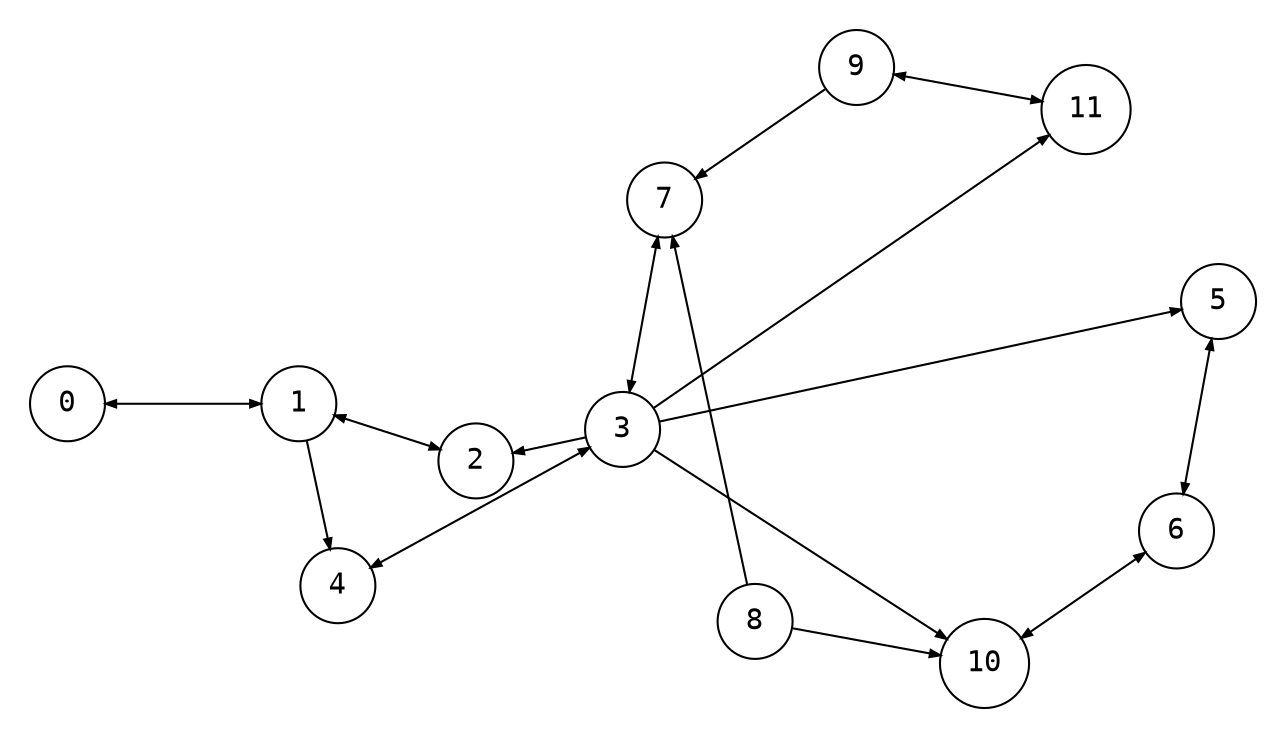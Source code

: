 digraph {
    node [shape=circle, fontname="monospace"];
    edge [arrowsize=0.5, fontname="monospace"];
    layout=circo;
    pad=0.2;

    0 [label="0"];
    1 [label="1"];
    2 [label="2"];
    3 [label="3"];
    4 [label="4"];
    5 [label="5"];
    6 [label="6"];
    7 [label="7"];
    8 [label="8"];
    9 [label="9"];
    10 [label="10"];
    11 [label="11"];

    0 -> {1} [dir=both];
    1 -> {2} [dir=both];
    1 -> {4};
    3 -> {4, 7} [dir=both];
    3 -> {2, 5, 10, 11};
    5 -> {6} [dir=both];
    6 -> {10} [dir=both];
    8 -> {7, 10};
    9 -> {11} [dir=both];
    9 -> {7};
}